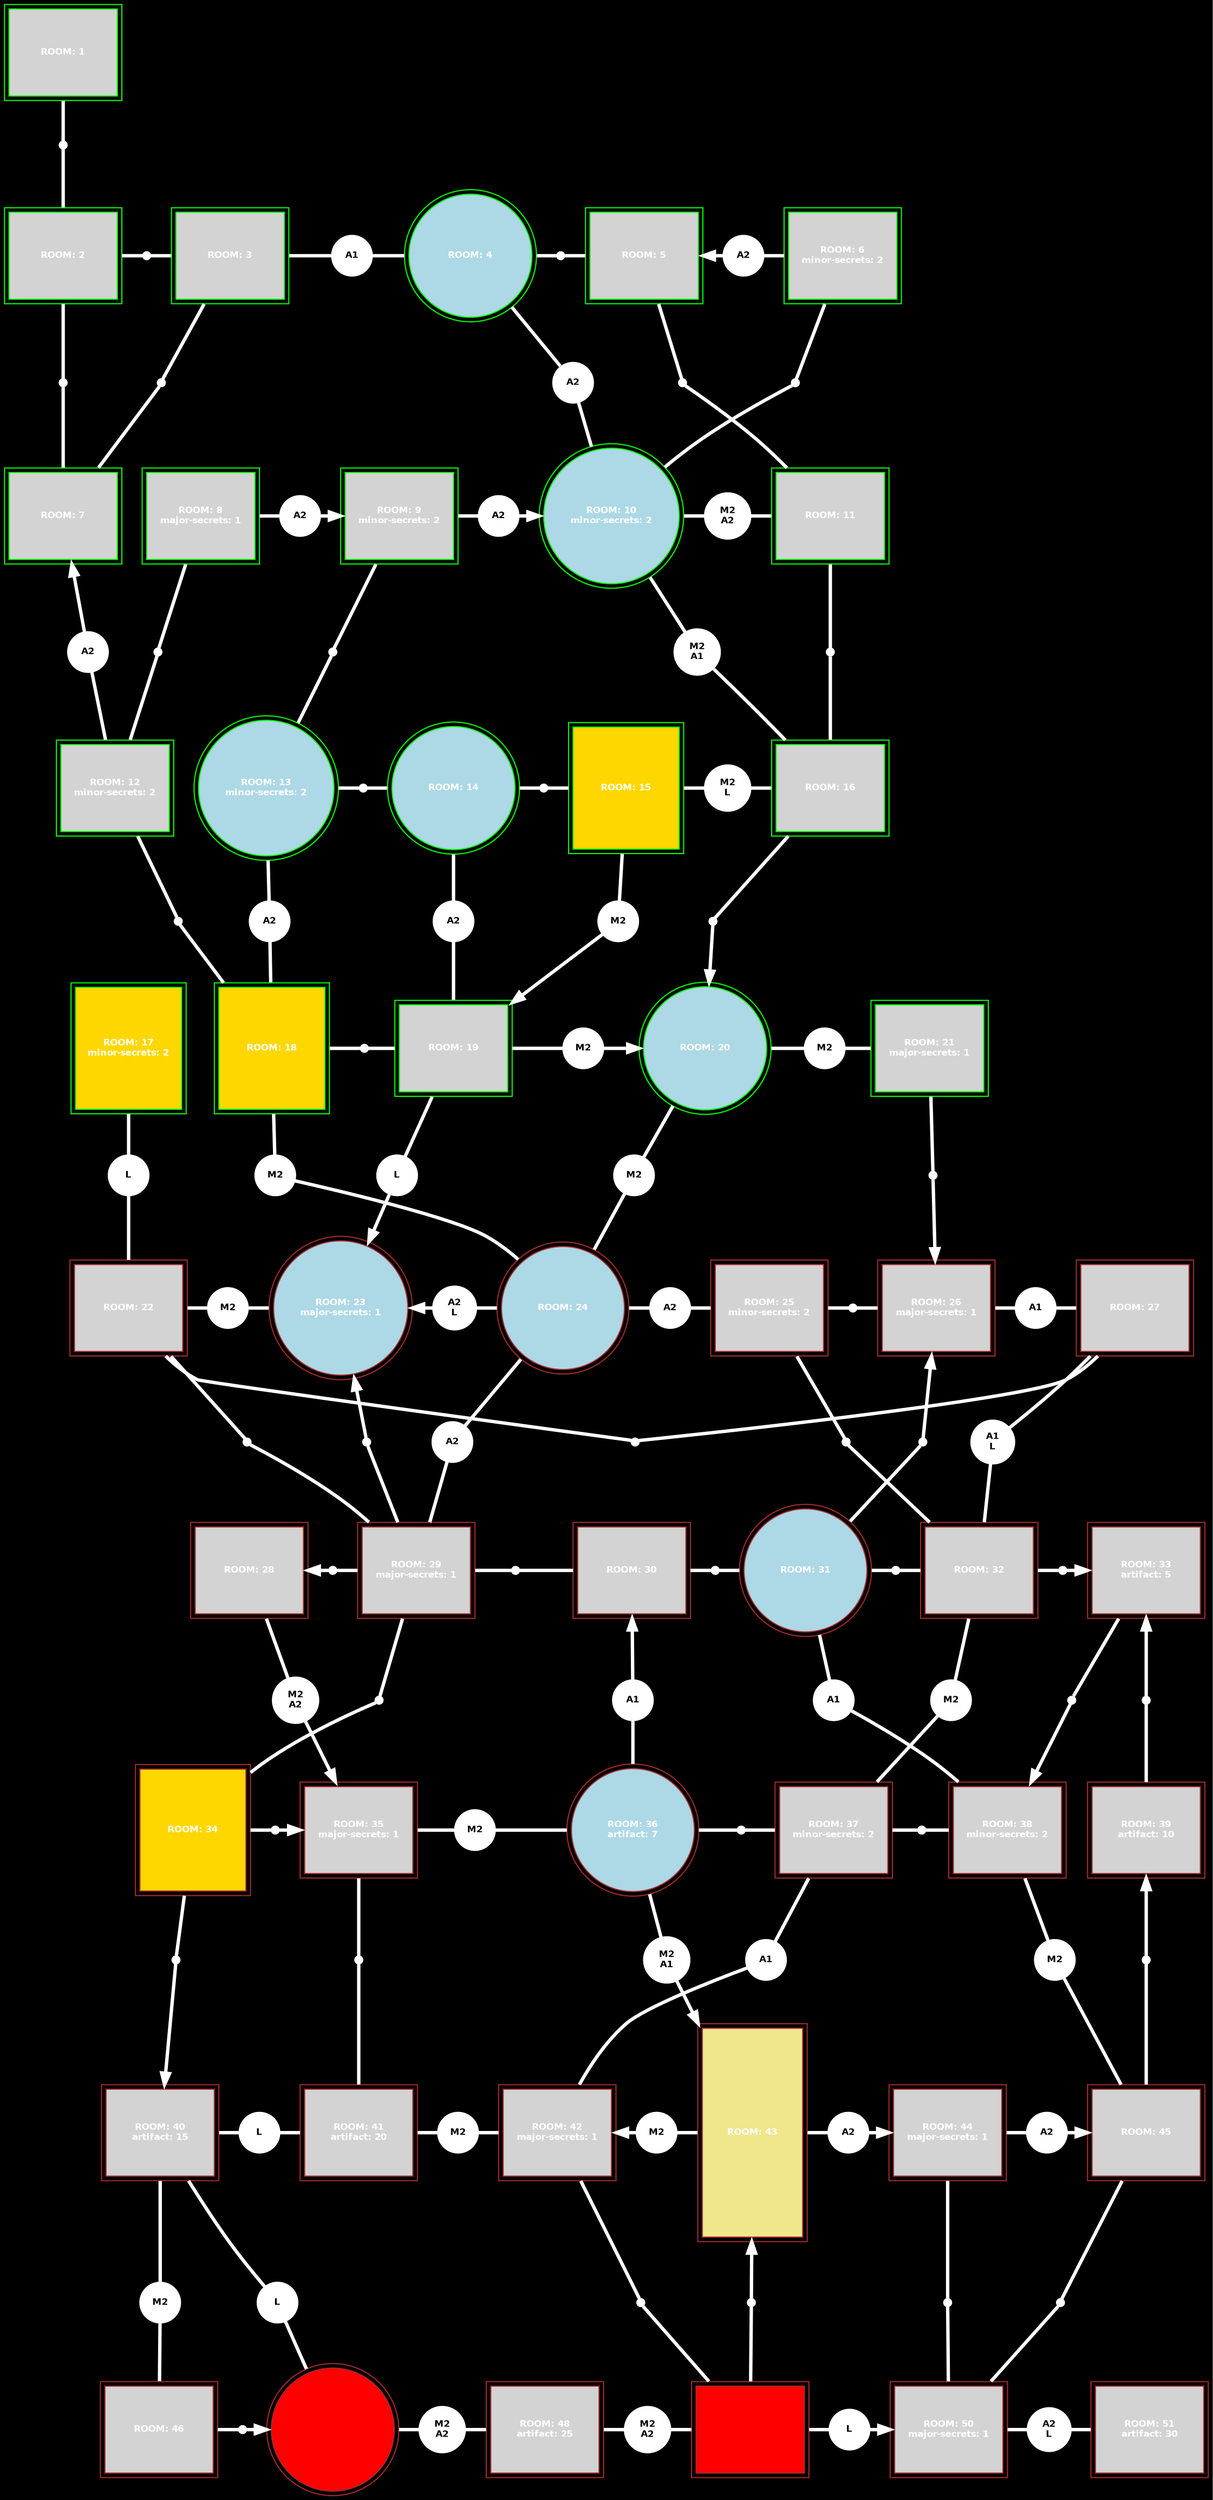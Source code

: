 digraph G {
	graph [bb="0,0,1018,2127",
		bgcolor=black,
		overlap=false,
		resolution=160
	];
	node [label="\N"];
	{
		graph [rank=same];
		1	[color=green,
			fillcolor=lightgrey,
			fontcolor=white,
			fontname="Helvetica-Bold",
			fontsize=8.0,
			height=1.0694,
			image="./orig/room.png",
			imagescale=true,
			label="ROOM: 1",
			peripheries=2,
			pos="48,2088.5",
			shape=box,
			style=filled,
			width=1.3333];
	}
	{
		graph [rank=same];
		"1-2"	[color=white,
			fillcolor=white,
			fontcolor=black,
			fontname="Helvetica-Bold",
			fontsize=8.0,
			height=0.097222,
			label="",
			pos="48,2010.5",
			shape=circle,
			style=filled,
			width=0.097222];
	}
	{
		graph [rank=same];
		2	[color=green,
			fillcolor=lightgrey,
			fontcolor=white,
			fontname="Helvetica-Bold",
			fontsize=8.0,
			height=1.0694,
			image="./orig/room.png",
			imagescale=true,
			label="ROOM: 2",
			peripheries=2,
			pos="48,1916.5",
			shape=box,
			style=filled,
			width=1.3333];
		"2-3"	[color=white,
			fillcolor=white,
			fontcolor=black,
			fontname="Helvetica-Bold",
			fontsize=8.0,
			height=0.097222,
			label="",
			pos="118,1916.5",
			shape=circle,
			style=filled,
			width=0.097222];
		3	[color=green,
			fillcolor=lightgrey,
			fontcolor=white,
			fontname="Helvetica-Bold",
			fontsize=8.0,
			height=1.0694,
			image="./orig/room.png",
			imagescale=true,
			label="ROOM: 3",
			peripheries=2,
			pos="188,1916.5",
			shape=box,
			style=filled,
			width=1.3333];
		"3-4"	[color=white,
			fillcolor=white,
			fontcolor=black,
			fontname="Helvetica-Bold",
			fontsize=8.0,
			height=0.5,
			label=A1,
			pos="292,1916.5",
			shape=circle,
			style=filled,
			width=0.5];
		4	[color=green,
			fillcolor=lightblue,
			fontcolor=white,
			fontname="Helvetica-Bold",
			fontsize=8.0,
			height=1.5139,
			image="./orig/crystal-cave.png",
			imagescale=true,
			label="ROOM: 4",
			peripheries=2,
			pos="393,1916.5",
			shape=circle,
			style=filled,
			width=1.5139];
		"4-5"	[color=white,
			fillcolor=white,
			fontcolor=black,
			fontname="Helvetica-Bold",
			fontsize=8.0,
			height=0.097222,
			label="",
			pos="469,1916.5",
			shape=circle,
			style=filled,
			width=0.097222];
		5	[color=green,
			fillcolor=lightgrey,
			fontcolor=white,
			fontname="Helvetica-Bold",
			fontsize=8.0,
			height=1.0694,
			image="./orig/room.png",
			imagescale=true,
			label="ROOM: 5",
			peripheries=2,
			pos="539,1916.5",
			shape=box,
			style=filled,
			width=1.3333];
		"6-5"	[color=white,
			fillcolor=white,
			fontcolor=black,
			fontname="Helvetica-Bold",
			fontsize=8.0,
			height=0.5,
			label=A2,
			pos="623,1916.5",
			shape=circle,
			style=filled,
			width=0.5];
		6	[color=green,
			fillcolor=lightgrey,
			fontcolor=white,
			fontname="Helvetica-Bold",
			fontsize=8.0,
			height=1.0694,
			image="./orig/room.png",
			imagescale=true,
			label="ROOM: 6\nminor-secrets: 2",
			peripheries=2,
			pos="707,1916.5",
			shape=box,
			style=filled,
			width=1.3333];
	}
	{
		graph [rank=same];
		"2-7"	[color=white,
			fillcolor=white,
			fontcolor=black,
			fontname="Helvetica-Bold",
			fontsize=8.0,
			height=0.097222,
			label="",
			pos="48,1808",
			shape=circle,
			style=filled,
			width=0.097222];
		"3-7"	[color=white,
			fillcolor=white,
			fontcolor=black,
			fontname="Helvetica-Bold",
			fontsize=8.0,
			height=0.097222,
			label="",
			pos="131,1808",
			shape=circle,
			style=filled,
			width=0.097222];
		"4-10"	[color=white,
			fillcolor=white,
			fontcolor=black,
			fontname="Helvetica-Bold",
			fontsize=8.0,
			height=0.5,
			label=A2,
			pos="478,1808",
			shape=circle,
			style=filled,
			width=0.5];
		"5-11"	[color=white,
			fillcolor=white,
			fontcolor=black,
			fontname="Helvetica-Bold",
			fontsize=8.0,
			height=0.097222,
			label="",
			pos="571,1808",
			shape=circle,
			style=filled,
			width=0.097222];
		"6-10"	[color=white,
			fillcolor=white,
			fontcolor=black,
			fontname="Helvetica-Bold",
			fontsize=8.0,
			height=0.097222,
			label="",
			pos="667,1808",
			shape=circle,
			style=filled,
			width=0.097222];
	}
	{
		graph [rank=same];
		7	[color=green,
			fillcolor=lightgrey,
			fontcolor=white,
			fontname="Helvetica-Bold",
			fontsize=8.0,
			height=1.0694,
			image="./orig/room.png",
			imagescale=true,
			label="ROOM: 7",
			peripheries=2,
			pos="48,1693.8",
			shape=box,
			style=filled,
			width=1.3333];
		8	[color=green,
			fillcolor=lightgrey,
			fontcolor=white,
			fontname="Helvetica-Bold",
			fontsize=8.0,
			height=1.0694,
			image="./orig/room.png",
			imagescale=true,
			label="ROOM: 8\nmajor-secrets: 1",
			peripheries=2,
			pos="162,1693.8",
			shape=box,
			style=filled,
			width=1.3333];
		"8-9"	[color=white,
			fillcolor=white,
			fontcolor=black,
			fontname="Helvetica-Bold",
			fontsize=8.0,
			height=0.5,
			label=A2,
			pos="246,1693.8",
			shape=circle,
			style=filled,
			width=0.5];
		9	[color=green,
			fillcolor=lightgrey,
			fontcolor=white,
			fontname="Helvetica-Bold",
			fontsize=8.0,
			height=1.0694,
			image="./orig/room.png",
			imagescale=true,
			label="ROOM: 9\nminor-secrets: 2",
			peripheries=2,
			pos="330,1693.8",
			shape=box,
			style=filled,
			width=1.3333];
		"9-10"	[color=white,
			fillcolor=white,
			fontcolor=black,
			fontname="Helvetica-Bold",
			fontsize=8.0,
			height=0.5,
			label=A2,
			pos="414,1693.8",
			shape=circle,
			style=filled,
			width=0.5];
		10	[color=green,
			fillcolor=lightblue,
			fontcolor=white,
			fontname="Helvetica-Bold",
			fontsize=8.0,
			height=1.6717,
			image="./orig/crystal-cave.png",
			imagescale=true,
			label="ROOM: 10\nminor-secrets: 2",
			peripheries=2,
			pos="510,1693.8",
			shape=circle,
			style=filled,
			width=1.6717];
		"10-11"	[color=white,
			fillcolor=white,
			fontcolor=black,
			fontname="Helvetica-Bold",
			fontsize=8.0,
			height=0.56961,
			label="M2\nA2",
			pos="609,1693.8",
			shape=circle,
			style=filled,
			width=0.56961];
		11	[color=green,
			fillcolor=lightgrey,
			fontcolor=white,
			fontname="Helvetica-Bold",
			fontsize=8.0,
			height=1.0694,
			image="./orig/room.png",
			imagescale=true,
			label="ROOM: 11",
			peripheries=2,
			pos="696,1693.8",
			shape=box,
			style=filled,
			width=1.3333];
	}
	{
		graph [rank=same];
		"12-7"	[color=white,
			fillcolor=white,
			fontcolor=black,
			fontname="Helvetica-Bold",
			fontsize=8.0,
			height=0.5,
			label=A2,
			pos="68,1577.1",
			shape=circle,
			style=filled,
			width=0.5];
		"8-12"	[color=white,
			fillcolor=white,
			fontcolor=black,
			fontname="Helvetica-Bold",
			fontsize=8.0,
			height=0.097222,
			label="",
			pos="128,1577.1",
			shape=circle,
			style=filled,
			width=0.097222];
		"9-13"	[color=white,
			fillcolor=white,
			fontcolor=black,
			fontname="Helvetica-Bold",
			fontsize=8.0,
			height=0.097222,
			label="",
			pos="275,1577.1",
			shape=circle,
			style=filled,
			width=0.097222];
		"10-16"	[color=white,
			fillcolor=white,
			fontcolor=black,
			fontname="Helvetica-Bold",
			fontsize=8.0,
			height=0.56961,
			label="M2\nA1",
			pos="582,1577.1",
			shape=circle,
			style=filled,
			width=0.56961];
		"11-16"	[color=white,
			fillcolor=white,
			fontcolor=black,
			fontname="Helvetica-Bold",
			fontsize=8.0,
			height=0.097222,
			label="",
			pos="696,1577.1",
			shape=circle,
			style=filled,
			width=0.097222];
	}
	{
		graph [rank=same];
		12	[color=green,
			fillcolor=lightgrey,
			fontcolor=white,
			fontname="Helvetica-Bold",
			fontsize=8.0,
			height=1.0694,
			image="./orig/room.png",
			imagescale=true,
			label="ROOM: 12\nminor-secrets: 2",
			peripheries=2,
			pos="94,1460.4",
			shape=box,
			style=filled,
			width=1.3333];
		13	[color=green,
			fillcolor=lightblue,
			fontcolor=white,
			fontname="Helvetica-Bold",
			fontsize=8.0,
			height=1.6717,
			image="./orig/crystal-cave.png",
			imagescale=true,
			label="ROOM: 13\nminor-secrets: 2",
			peripheries=2,
			pos="220,1460.4",
			shape=circle,
			style=filled,
			width=1.6717];
		"13-14"	[color=white,
			fillcolor=white,
			fontcolor=black,
			fontname="Helvetica-Bold",
			fontsize=8.0,
			height=0.097222,
			label="",
			pos="302,1460.4",
			shape=circle,
			style=filled,
			width=0.097222];
		14	[color=green,
			fillcolor=lightblue,
			fontcolor=white,
			fontname="Helvetica-Bold",
			fontsize=8.0,
			height=1.5139,
			image="./orig/crystal-cave.png",
			imagescale=true,
			label="ROOM: 14",
			peripheries=2,
			pos="378,1460.4",
			shape=circle,
			style=filled,
			width=1.5139];
		"14-15"	[color=white,
			fillcolor=white,
			fontcolor=black,
			fontname="Helvetica-Bold",
			fontsize=8.0,
			height=0.097222,
			label="",
			pos="454,1460.4",
			shape=circle,
			style=filled,
			width=0.097222];
		15	[color=green,
			fillcolor=gold,
			fontcolor=white,
			fontname="Helvetica-Bold",
			fontsize=8.0,
			height=1.5,
			image="./orig/store.png",
			imagescale=true,
			label="ROOM: 15",
			peripheries=2,
			pos="523,1460.4",
			shape=box,
			style=filled,
			width=1.3056];
		"15-16"	[color=white,
			fillcolor=white,
			fontcolor=black,
			fontname="Helvetica-Bold",
			fontsize=8.0,
			height=0.56961,
			label="M2\nL",
			pos="609,1460.4",
			shape=circle,
			style=filled,
			width=0.56961];
		16	[color=green,
			fillcolor=lightgrey,
			fontcolor=white,
			fontname="Helvetica-Bold",
			fontsize=8.0,
			height=1.0694,
			image="./orig/room.png",
			imagescale=true,
			label="ROOM: 16",
			peripheries=2,
			pos="696,1460.4",
			shape=box,
			style=filled,
			width=1.3333];
	}
	{
		graph [rank=same];
		"12-18"	[color=white,
			fillcolor=white,
			fontcolor=black,
			fontname="Helvetica-Bold",
			fontsize=8.0,
			height=0.097222,
			label="",
			pos="146,1346.3",
			shape=circle,
			style=filled,
			width=0.097222];
		"13-18"	[color=white,
			fillcolor=white,
			fontcolor=black,
			fontname="Helvetica-Bold",
			fontsize=8.0,
			height=0.5,
			label=A2,
			pos="223,1346.3",
			shape=circle,
			style=filled,
			width=0.5];
		"14-19"	[color=white,
			fillcolor=white,
			fontcolor=black,
			fontname="Helvetica-Bold",
			fontsize=8.0,
			height=0.5,
			label=A2,
			pos="378,1346.3",
			shape=circle,
			style=filled,
			width=0.5];
		"15-19"	[color=white,
			fillcolor=white,
			fontcolor=black,
			fontname="Helvetica-Bold",
			fontsize=8.0,
			height=0.5,
			label=M2,
			pos="516,1346.3",
			shape=circle,
			style=filled,
			width=0.5];
		"16-20"	[color=white,
			fillcolor=white,
			fontcolor=black,
			fontname="Helvetica-Bold",
			fontsize=8.0,
			height=0.097222,
			label="",
			pos="596,1346.3",
			shape=circle,
			style=filled,
			width=0.097222];
	}
	{
		graph [rank=same];
		17	[color=green,
			fillcolor=gold,
			fontcolor=white,
			fontname="Helvetica-Bold",
			fontsize=8.0,
			height=1.5,
			image="./orig/store.png",
			imagescale=true,
			label="ROOM: 17\nminor-secrets: 2",
			peripheries=2,
			pos="106,1237.8",
			shape=box,
			style=filled,
			width=1.3056];
		18	[color=green,
			fillcolor=gold,
			fontcolor=white,
			fontname="Helvetica-Bold",
			fontsize=8.0,
			height=1.5,
			image="./orig/store.png",
			imagescale=true,
			label="ROOM: 18",
			peripheries=2,
			pos="225,1237.8",
			shape=box,
			style=filled,
			width=1.3056];
		"18-19"	[color=white,
			fillcolor=white,
			fontcolor=black,
			fontname="Helvetica-Bold",
			fontsize=8.0,
			height=0.097222,
			label="",
			pos="303,1237.8",
			shape=circle,
			style=filled,
			width=0.097222];
		19	[color=green,
			fillcolor=lightgrey,
			fontcolor=white,
			fontname="Helvetica-Bold",
			fontsize=8.0,
			height=1.0694,
			image="./orig/room.png",
			imagescale=true,
			label="ROOM: 19",
			peripheries=2,
			pos="378,1237.8",
			shape=box,
			style=filled,
			width=1.3333];
		"19-20"	[color=white,
			fillcolor=white,
			fontcolor=black,
			fontname="Helvetica-Bold",
			fontsize=8.0,
			height=0.5,
			label=M2,
			pos="487,1237.8",
			shape=circle,
			style=filled,
			width=0.5];
		20	[color=green,
			fillcolor=lightblue,
			fontcolor=white,
			fontname="Helvetica-Bold",
			fontsize=8.0,
			height=1.5139,
			image="./orig/crystal-cave.png",
			imagescale=true,
			label="ROOM: 20",
			peripheries=2,
			pos="590,1237.8",
			shape=circle,
			style=filled,
			width=1.5139];
		"20-21"	[color=white,
			fillcolor=white,
			fontcolor=black,
			fontname="Helvetica-Bold",
			fontsize=8.0,
			height=0.5,
			label=M2,
			pos="693,1237.8",
			shape=circle,
			style=filled,
			width=0.5];
		21	[color=green,
			fillcolor=lightgrey,
			fontcolor=white,
			fontname="Helvetica-Bold",
			fontsize=8.0,
			height=1.0694,
			image="./orig/room.png",
			imagescale=true,
			label="ROOM: 21\nmajor-secrets: 1",
			peripheries=2,
			pos="783,1237.8",
			shape=box,
			style=filled,
			width=1.3333];
	}
	{
		graph [rank=same];
		"17-22"	[color=white,
			fillcolor=white,
			fontcolor=black,
			fontname="Helvetica-Bold",
			fontsize=8.0,
			height=0.5,
			label=L,
			pos="106,1129.3",
			shape=circle,
			style=filled,
			width=0.5];
		"18-24"	[color=white,
			fillcolor=white,
			fontcolor=black,
			fontname="Helvetica-Bold",
			fontsize=8.0,
			height=0.5,
			label=M2,
			pos="228,1129.3",
			shape=circle,
			style=filled,
			width=0.5];
		"19-23"	[color=white,
			fillcolor=white,
			fontcolor=black,
			fontname="Helvetica-Bold",
			fontsize=8.0,
			height=0.5,
			label=L,
			pos="332,1129.3",
			shape=circle,
			style=filled,
			width=0.5];
		"20-24"	[color=white,
			fillcolor=white,
			fontcolor=black,
			fontname="Helvetica-Bold",
			fontsize=8.0,
			height=0.5,
			label=M2,
			pos="533,1129.3",
			shape=circle,
			style=filled,
			width=0.5];
		"21-26"	[color=white,
			fillcolor=white,
			fontcolor=black,
			fontname="Helvetica-Bold",
			fontsize=8.0,
			height=0.097222,
			label="",
			pos="786,1129.3",
			shape=circle,
			style=filled,
			width=0.097222];
	}
	{
		graph [rank=same];
		22	[color=brown,
			fillcolor=lightgrey,
			fontcolor=white,
			fontname="Helvetica-Bold",
			fontsize=8.0,
			height=1.0694,
			image="./orig/room-depths.png",
			imagescale=true,
			label="ROOM: 22",
			peripheries=2,
			pos="106,1015.7",
			shape=box,
			style=filled,
			width=1.3333];
		"22-23"	[color=white,
			fillcolor=white,
			fontcolor=black,
			fontname="Helvetica-Bold",
			fontsize=8.0,
			height=0.5,
			label=M2,
			pos="190,1015.7",
			shape=circle,
			style=filled,
			width=0.5];
		23	[color=brown,
			fillcolor=lightblue,
			fontcolor=white,
			fontname="Helvetica-Bold",
			fontsize=8.0,
			height=1.6535,
			image="./orig/crystal-cave.png",
			imagescale=true,
			label="ROOM: 23\nmajor-secrets: 1",
			peripheries=2,
			pos="286,1015.7",
			shape=circle,
			style=filled,
			width=1.6535];
		"24-23"	[color=white,
			fillcolor=white,
			fontcolor=black,
			fontname="Helvetica-Bold",
			fontsize=8.0,
			height=0.53033,
			label="A2\nL",
			pos="383,1015.7",
			shape=circle,
			style=filled,
			width=0.53033];
		24	[color=brown,
			fillcolor=lightblue,
			fontcolor=white,
			fontname="Helvetica-Bold",
			fontsize=8.0,
			height=1.5139,
			image="./orig/crystal-cave.png",
			imagescale=true,
			label="ROOM: 24",
			peripheries=2,
			pos="475,1015.7",
			shape=circle,
			style=filled,
			width=1.5139];
		"24-25"	[color=white,
			fillcolor=white,
			fontcolor=black,
			fontname="Helvetica-Bold",
			fontsize=8.0,
			height=0.5,
			label=A2,
			pos="566,1015.7",
			shape=circle,
			style=filled,
			width=0.5];
		25	[color=brown,
			fillcolor=lightgrey,
			fontcolor=white,
			fontname="Helvetica-Bold",
			fontsize=8.0,
			height=1.0694,
			image="./orig/room-depths.png",
			imagescale=true,
			label="ROOM: 25\nminor-secrets: 2",
			peripheries=2,
			pos="650,1015.7",
			shape=box,
			style=filled,
			width=1.3333];
		"25-26"	[color=white,
			fillcolor=white,
			fontcolor=black,
			fontname="Helvetica-Bold",
			fontsize=8.0,
			height=0.097222,
			label="",
			pos="720,1015.7",
			shape=circle,
			style=filled,
			width=0.097222];
		26	[color=brown,
			fillcolor=lightgrey,
			fontcolor=white,
			fontname="Helvetica-Bold",
			fontsize=8.0,
			height=1.0694,
			image="./orig/room-depths.png",
			imagescale=true,
			label="ROOM: 26\nmajor-secrets: 1",
			peripheries=2,
			pos="790,1015.7",
			shape=box,
			style=filled,
			width=1.3333];
		"26-27"	[color=white,
			fillcolor=white,
			fontcolor=black,
			fontname="Helvetica-Bold",
			fontsize=8.0,
			height=0.5,
			label=A1,
			pos="874,1015.7",
			shape=circle,
			style=filled,
			width=0.5];
		27	[color=brown,
			fillcolor=lightgrey,
			fontcolor=white,
			fontname="Helvetica-Bold",
			fontsize=8.0,
			height=1.0694,
			image="./orig/room-depths.png",
			imagescale=true,
			label="ROOM: 27",
			peripheries=2,
			pos="958,1015.7",
			shape=box,
			style=filled,
			width=1.3333];
	}
	{
		graph [rank=same];
		"22-29"	[color=white,
			fillcolor=white,
			fontcolor=black,
			fontname="Helvetica-Bold",
			fontsize=8.0,
			height=0.097222,
			label="",
			pos="206,901.12",
			shape=circle,
			style=filled,
			width=0.097222];
		"29-23"	[color=white,
			fillcolor=white,
			fontcolor=black,
			fontname="Helvetica-Bold",
			fontsize=8.0,
			height=0.097222,
			label="",
			pos="308,901.12",
			shape=circle,
			style=filled,
			width=0.097222];
		"24-29"	[color=white,
			fillcolor=white,
			fontcolor=black,
			fontname="Helvetica-Bold",
			fontsize=8.0,
			height=0.5,
			label=A2,
			pos="384,901.12",
			shape=circle,
			style=filled,
			width=0.5];
		"25-32"	[color=white,
			fillcolor=white,
			fontcolor=black,
			fontname="Helvetica-Bold",
			fontsize=8.0,
			height=0.097222,
			label="",
			pos="714,901.12",
			shape=circle,
			style=filled,
			width=0.097222];
		"31-26"	[color=white,
			fillcolor=white,
			fontcolor=black,
			fontname="Helvetica-Bold",
			fontsize=8.0,
			height=0.097222,
			label="",
			pos="778,901.12",
			shape=circle,
			style=filled,
			width=0.097222];
		"27-32"	[color=white,
			fillcolor=white,
			fontcolor=black,
			fontname="Helvetica-Bold",
			fontsize=8.0,
			height=0.53033,
			label="A1\nL",
			pos="838,901.12",
			shape=circle,
			style=filled,
			width=0.53033];
	}
	{
		graph [rank=same];
		28	[color=brown,
			fillcolor=lightgrey,
			fontcolor=white,
			fontname="Helvetica-Bold",
			fontsize=8.0,
			height=1.0694,
			image="./orig/room-depths.png",
			imagescale=true,
			label="ROOM: 28",
			peripheries=2,
			pos="213,791.52",
			shape=box,
			style=filled,
			width=1.3333];
		"29-28"	[color=white,
			fillcolor=white,
			fontcolor=black,
			fontname="Helvetica-Bold",
			fontsize=8.0,
			height=0.097222,
			label="",
			pos="283,791.52",
			shape=circle,
			style=filled,
			width=0.097222];
		29	[color=brown,
			fillcolor=lightgrey,
			fontcolor=white,
			fontname="Helvetica-Bold",
			fontsize=8.0,
			height=1.0694,
			image="./orig/room-depths.png",
			imagescale=true,
			label="ROOM: 29\nmajor-secrets: 1",
			peripheries=2,
			pos="353,791.52",
			shape=box,
			style=filled,
			width=1.3333];
		"29-30"	[color=white,
			fillcolor=white,
			fontcolor=black,
			fontname="Helvetica-Bold",
			fontsize=8.0,
			height=0.097222,
			label="",
			pos="437,791.52",
			shape=circle,
			style=filled,
			width=0.097222];
		30	[color=brown,
			fillcolor=lightgrey,
			fontcolor=white,
			fontname="Helvetica-Bold",
			fontsize=8.0,
			height=1.0694,
			image="./orig/room-depths.png",
			imagescale=true,
			label="ROOM: 30",
			peripheries=2,
			pos="535,791.52",
			shape=box,
			style=filled,
			width=1.3333];
		"30-31"	[color=white,
			fillcolor=white,
			fontcolor=black,
			fontname="Helvetica-Bold",
			fontsize=8.0,
			height=0.097222,
			label="",
			pos="605,791.52",
			shape=circle,
			style=filled,
			width=0.097222];
		31	[color=brown,
			fillcolor=lightblue,
			fontcolor=white,
			fontname="Helvetica-Bold",
			fontsize=8.0,
			height=1.5139,
			image="./orig/crystal-cave.png",
			imagescale=true,
			label="ROOM: 31",
			peripheries=2,
			pos="681,791.52",
			shape=circle,
			style=filled,
			width=1.5139];
		"31-32"	[color=white,
			fillcolor=white,
			fontcolor=black,
			fontname="Helvetica-Bold",
			fontsize=8.0,
			height=0.097222,
			label="",
			pos="757,791.52",
			shape=circle,
			style=filled,
			width=0.097222];
		32	[color=brown,
			fillcolor=lightgrey,
			fontcolor=white,
			fontname="Helvetica-Bold",
			fontsize=8.0,
			height=1.0694,
			image="./orig/room-depths.png",
			imagescale=true,
			label="ROOM: 32",
			peripheries=2,
			pos="827,791.52",
			shape=box,
			style=filled,
			width=1.3333];
		"32-33"	[color=white,
			fillcolor=white,
			fontcolor=black,
			fontname="Helvetica-Bold",
			fontsize=8.0,
			height=0.097222,
			label="",
			pos="897,791.52",
			shape=circle,
			style=filled,
			width=0.097222];
		33	[color=brown,
			fillcolor=lightgrey,
			fontcolor=white,
			fontname="Helvetica-Bold",
			fontsize=8.0,
			height=1.0694,
			image="./orig/room-depths.png",
			imagescale=true,
			label="ROOM: 33\nartifact: 5",
			peripheries=2,
			pos="967,791.52",
			shape=box,
			style=filled,
			width=1.3333];
	}
	{
		graph [rank=same];
		"28-35"	[color=white,
			fillcolor=white,
			fontcolor=black,
			fontname="Helvetica-Bold",
			fontsize=8.0,
			height=0.56961,
			label="M2\nA2",
			pos="250,680.52",
			shape=circle,
			style=filled,
			width=0.56961];
		"29-34"	[color=white,
			fillcolor=white,
			fontcolor=black,
			fontname="Helvetica-Bold",
			fontsize=8.0,
			height=0.097222,
			label="",
			pos="322,680.52",
			shape=circle,
			style=filled,
			width=0.097222];
		"36-30"	[color=white,
			fillcolor=white,
			fontcolor=black,
			fontname="Helvetica-Bold",
			fontsize=8.0,
			height=0.5,
			label=A1,
			pos="536,680.52",
			shape=circle,
			style=filled,
			width=0.5];
		"31-38"	[color=white,
			fillcolor=white,
			fontcolor=black,
			fontname="Helvetica-Bold",
			fontsize=8.0,
			height=0.5,
			label=A1,
			pos="704,680.52",
			shape=circle,
			style=filled,
			width=0.5];
		"32-37"	[color=white,
			fillcolor=white,
			fontcolor=black,
			fontname="Helvetica-Bold",
			fontsize=8.0,
			height=0.5,
			label=M2,
			pos="804,680.52",
			shape=circle,
			style=filled,
			width=0.5];
		"33-38"	[color=white,
			fillcolor=white,
			fontcolor=black,
			fontname="Helvetica-Bold",
			fontsize=8.0,
			height=0.097222,
			label="",
			pos="905,680.52",
			shape=circle,
			style=filled,
			width=0.097222];
		"39-33"	[color=white,
			fillcolor=white,
			fontcolor=black,
			fontname="Helvetica-Bold",
			fontsize=8.0,
			height=0.097222,
			label="",
			pos="967,680.52",
			shape=circle,
			style=filled,
			width=0.097222];
	}
	{
		graph [rank=same];
		34	[color=brown,
			fillcolor=gold,
			fontcolor=white,
			fontname="Helvetica-Bold",
			fontsize=8.0,
			height=1.5,
			image="./orig/store.png",
			imagescale=true,
			label="ROOM: 34",
			peripheries=2,
			pos="162,569.51",
			shape=box,
			style=filled,
			width=1.3056];
		"34-35"	[color=white,
			fillcolor=white,
			fontcolor=black,
			fontname="Helvetica-Bold",
			fontsize=8.0,
			height=0.097222,
			label="",
			pos="231,569.51",
			shape=circle,
			style=filled,
			width=0.097222];
		35	[color=brown,
			fillcolor=lightgrey,
			fontcolor=white,
			fontname="Helvetica-Bold",
			fontsize=8.0,
			height=1.0694,
			image="./orig/room-depths.png",
			imagescale=true,
			label="ROOM: 35\nmajor-secrets: 1",
			peripheries=2,
			pos="301,569.51",
			shape=box,
			style=filled,
			width=1.3333];
		"35-36"	[color=white,
			fillcolor=white,
			fontcolor=black,
			fontname="Helvetica-Bold",
			fontsize=8.0,
			height=0.5,
			label=M2,
			pos="400,569.51",
			shape=circle,
			style=filled,
			width=0.5];
		36	[color=brown,
			fillcolor=lightblue,
			fontcolor=white,
			fontname="Helvetica-Bold",
			fontsize=8.0,
			height=1.5139,
			image="./orig/crystal-cave.png",
			imagescale=true,
			label="ROOM: 36\nartifact: 7",
			peripheries=2,
			pos="536,569.51",
			shape=circle,
			style=filled,
			width=1.5139];
		"36-37"	[color=white,
			fillcolor=white,
			fontcolor=black,
			fontname="Helvetica-Bold",
			fontsize=8.0,
			height=0.097222,
			label="",
			pos="628,569.51",
			shape=circle,
			style=filled,
			width=0.097222];
		37	[color=brown,
			fillcolor=lightgrey,
			fontcolor=white,
			fontname="Helvetica-Bold",
			fontsize=8.0,
			height=1.0694,
			image="./orig/room-depths.png",
			imagescale=true,
			label="ROOM: 37\nminor-secrets: 2",
			peripheries=2,
			pos="706,569.51",
			shape=box,
			style=filled,
			width=1.3333];
		"37-38"	[color=white,
			fillcolor=white,
			fontcolor=black,
			fontname="Helvetica-Bold",
			fontsize=8.0,
			height=0.097222,
			label="",
			pos="780,569.51",
			shape=circle,
			style=filled,
			width=0.097222];
		38	[color=brown,
			fillcolor=lightgrey,
			fontcolor=white,
			fontname="Helvetica-Bold",
			fontsize=8.0,
			height=1.0694,
			image="./orig/room-depths.png",
			imagescale=true,
			label="ROOM: 38\nminor-secrets: 2",
			peripheries=2,
			pos="852,569.51",
			shape=box,
			style=filled,
			width=1.3333];
		39	[color=brown,
			fillcolor=lightgrey,
			fontcolor=white,
			fontname="Helvetica-Bold",
			fontsize=8.0,
			height=1.0694,
			image="./orig/room-depths.png",
			imagescale=true,
			label="ROOM: 39\nartifact: 10",
			peripheries=2,
			pos="967,569.51",
			shape=box,
			style=filled,
			width=1.3333];
	}
	{
		graph [rank=same];
		"34-40"	[color=white,
			fillcolor=white,
			fontcolor=black,
			fontname="Helvetica-Bold",
			fontsize=8.0,
			height=0.097222,
			label="",
			pos="147,458.51",
			shape=circle,
			style=filled,
			width=0.097222];
		"35-41"	[color=white,
			fillcolor=white,
			fontcolor=black,
			fontname="Helvetica-Bold",
			fontsize=8.0,
			height=0.097222,
			label="",
			pos="301,458.51",
			shape=circle,
			style=filled,
			width=0.097222];
		"36-43"	[color=white,
			fillcolor=white,
			fontcolor=black,
			fontname="Helvetica-Bold",
			fontsize=8.0,
			height=0.56961,
			label="M2\nA1",
			pos="564,458.51",
			shape=circle,
			style=filled,
			width=0.56961];
		"37-42"	[color=white,
			fillcolor=white,
			fontcolor=black,
			fontname="Helvetica-Bold",
			fontsize=8.0,
			height=0.5,
			label=A1,
			pos="650,458.51",
			shape=circle,
			style=filled,
			width=0.5];
		"38-45"	[color=white,
			fillcolor=white,
			fontcolor=black,
			fontname="Helvetica-Bold",
			fontsize=8.0,
			height=0.5,
			label=M2,
			pos="890,458.51",
			shape=circle,
			style=filled,
			width=0.5];
		"45-39"	[color=white,
			fillcolor=white,
			fontcolor=black,
			fontname="Helvetica-Bold",
			fontsize=8.0,
			height=0.097222,
			label="",
			pos="967,458.51",
			shape=circle,
			style=filled,
			width=0.097222];
	}
	{
		graph [rank=same];
		40	[color=brown,
			fillcolor=lightgrey,
			fontcolor=white,
			fontname="Helvetica-Bold",
			fontsize=8.0,
			height=1.0694,
			image="./orig/room-depths.png",
			imagescale=true,
			label="ROOM: 40\nartifact: 15",
			peripheries=2,
			pos="133,309.5",
			shape=box,
			style=filled,
			width=1.3333];
		"40-41"	[color=white,
			fillcolor=white,
			fontcolor=black,
			fontname="Helvetica-Bold",
			fontsize=8.0,
			height=0.5,
			label=L,
			pos="217,309.5",
			shape=circle,
			style=filled,
			width=0.5];
		41	[color=brown,
			fillcolor=lightgrey,
			fontcolor=white,
			fontname="Helvetica-Bold",
			fontsize=8.0,
			height=1.0694,
			image="./orig/room-depths.png",
			imagescale=true,
			label="ROOM: 41\nartifact: 20",
			peripheries=2,
			pos="301,309.5",
			shape=box,
			style=filled,
			width=1.3333];
		"41-42"	[color=white,
			fillcolor=white,
			fontcolor=black,
			fontname="Helvetica-Bold",
			fontsize=8.0,
			height=0.5,
			label=M2,
			pos="385,309.5",
			shape=circle,
			style=filled,
			width=0.5];
		42	[color=brown,
			fillcolor=lightgrey,
			fontcolor=white,
			fontname="Helvetica-Bold",
			fontsize=8.0,
			height=1.0694,
			image="./orig/room-depths.png",
			imagescale=true,
			label="ROOM: 42\nmajor-secrets: 1",
			peripheries=2,
			pos="469,309.5",
			shape=box,
			style=filled,
			width=1.3333];
		"43-42"	[color=white,
			fillcolor=white,
			fontcolor=black,
			fontname="Helvetica-Bold",
			fontsize=8.0,
			height=0.5,
			label=M2,
			pos="553,309.5",
			shape=circle,
			style=filled,
			width=0.5];
		43	[color=brown,
			fillcolor=khaki,
			fontcolor=white,
			fontname="Helvetica-Bold",
			fontsize=8.0,
			height=2.5694,
			image="./orig/monkey-idols.png",
			imagescale=true,
			label="ROOM: 43",
			peripheries=2,
			pos="634,309.5",
			shape=box,
			style=filled,
			width=1.2361];
		"43-44"	[color=white,
			fillcolor=white,
			fontcolor=black,
			fontname="Helvetica-Bold",
			fontsize=8.0,
			height=0.5,
			label=A2,
			pos="715,309.5",
			shape=circle,
			style=filled,
			width=0.5];
		44	[color=brown,
			fillcolor=lightgrey,
			fontcolor=white,
			fontname="Helvetica-Bold",
			fontsize=8.0,
			height=1.0694,
			image="./orig/room-depths.png",
			imagescale=true,
			label="ROOM: 44\nmajor-secrets: 1",
			peripheries=2,
			pos="799,309.5",
			shape=box,
			style=filled,
			width=1.3333];
		"44-45"	[color=white,
			fillcolor=white,
			fontcolor=black,
			fontname="Helvetica-Bold",
			fontsize=8.0,
			height=0.5,
			label=A2,
			pos="883,309.5",
			shape=circle,
			style=filled,
			width=0.5];
		45	[color=brown,
			fillcolor=lightgrey,
			fontcolor=white,
			fontname="Helvetica-Bold",
			fontsize=8.0,
			height=1.0694,
			image="./orig/room-depths.png",
			imagescale=true,
			label="ROOM: 45",
			peripheries=2,
			pos="967,309.5",
			shape=box,
			style=filled,
			width=1.3333];
	}
	{
		graph [rank=same];
		"46-40"	[color=white,
			fillcolor=white,
			fontcolor=black,
			fontname="Helvetica-Bold",
			fontsize=8.0,
			height=0.5,
			label=M2,
			pos="133,163",
			shape=circle,
			style=filled,
			width=0.5];
		"40-47"	[color=white,
			fillcolor=white,
			fontcolor=black,
			fontname="Helvetica-Bold",
			fontsize=8.0,
			height=0.5,
			label=L,
			pos="233,163",
			shape=circle,
			style=filled,
			width=0.5];
		"42-49"	[color=white,
			fillcolor=white,
			fontcolor=black,
			fontname="Helvetica-Bold",
			fontsize=8.0,
			height=0.097222,
			label="",
			pos="539,163",
			shape=circle,
			style=filled,
			width=0.097222];
		"49-43"	[color=white,
			fillcolor=white,
			fontcolor=black,
			fontname="Helvetica-Bold",
			fontsize=8.0,
			height=0.097222,
			label="",
			pos="633,163",
			shape=circle,
			style=filled,
			width=0.097222];
		"44-50"	[color=white,
			fillcolor=white,
			fontcolor=black,
			fontname="Helvetica-Bold",
			fontsize=8.0,
			height=0.097222,
			label="",
			pos="799,163",
			shape=circle,
			style=filled,
			width=0.097222];
		"45-50"	[color=white,
			fillcolor=white,
			fontcolor=black,
			fontname="Helvetica-Bold",
			fontsize=8.0,
			height=0.097222,
			label="",
			pos="895,163",
			shape=circle,
			style=filled,
			width=0.097222];
	}
	{
		graph [rank=same];
		46	[color=brown,
			fillcolor=lightgrey,
			fontcolor=white,
			fontname="Helvetica-Bold",
			fontsize=8.0,
			height=1.0694,
			image="./orig/room-depths.png",
			imagescale=true,
			label="ROOM: 46",
			peripheries=2,
			pos="132,54.5",
			shape=box,
			style=filled,
			width=1.3333];
		"46-47"	[color=white,
			fillcolor=white,
			fontcolor=black,
			fontname="Helvetica-Bold",
			fontsize=8.0,
			height=0.097222,
			label="",
			pos="202,54.5",
			shape=circle,
			style=filled,
			width=0.097222];
		47	[color=brown,
			fillcolor=red,
			fontcolor=red,
			fontname="Helvetica-Bold",
			fontsize=8.0,
			height=1.5139,
			image="./orig/crystal-cave-heal.png",
			imagescale=true,
			label="ROOM: 47\nheal: 1",
			peripheries=2,
			pos="278,54.5",
			shape=circle,
			style=filled,
			width=1.5139];
		"47-48"	[color=white,
			fillcolor=white,
			fontcolor=black,
			fontname="Helvetica-Bold",
			fontsize=8.0,
			height=0.56961,
			label="M2\nA2",
			pos="371,54.5",
			shape=circle,
			style=filled,
			width=0.56961];
		48	[color=brown,
			fillcolor=lightgrey,
			fontcolor=white,
			fontname="Helvetica-Bold",
			fontsize=8.0,
			height=1.0694,
			image="./orig/room-depths.png",
			imagescale=true,
			label="ROOM: 48\nartifact: 25",
			peripheries=2,
			pos="458,54.5",
			shape=box,
			style=filled,
			width=1.3333];
		"48-49"	[color=white,
			fillcolor=white,
			fontcolor=black,
			fontname="Helvetica-Bold",
			fontsize=8.0,
			height=0.56961,
			label="M2\nA2",
			pos="545,54.5",
			shape=circle,
			style=filled,
			width=0.56961];
		49	[color=brown,
			fillcolor=red,
			fontcolor=red,
			fontname="Helvetica-Bold",
			fontsize=8.0,
			height=1.0694,
			image="./orig/room-depths-heal.png",
			imagescale=true,
			label="ROOM: 49\nheal: 1",
			peripheries=2,
			pos="632,54.5",
			shape=box,
			style=filled,
			width=1.3333];
		"49-50"	[color=white,
			fillcolor=white,
			fontcolor=black,
			fontname="Helvetica-Bold",
			fontsize=8.0,
			height=0.5,
			label=L,
			pos="716,54.5",
			shape=circle,
			style=filled,
			width=0.5];
		50	[color=brown,
			fillcolor=lightgrey,
			fontcolor=white,
			fontname="Helvetica-Bold",
			fontsize=8.0,
			height=1.0694,
			image="./orig/room-depths.png",
			imagescale=true,
			label="ROOM: 50\nmajor-secrets: 1",
			peripheries=2,
			pos="800,54.5",
			shape=box,
			style=filled,
			width=1.3333];
		"50-51"	[color=white,
			fillcolor=white,
			fontcolor=black,
			fontname="Helvetica-Bold",
			fontsize=8.0,
			height=0.53033,
			label="A2\nL",
			pos="885,54.5",
			shape=circle,
			style=filled,
			width=0.53033];
		51	[color=brown,
			fillcolor=lightgrey,
			fontcolor=white,
			fontname="Helvetica-Bold",
			fontsize=8.0,
			height=1.0694,
			image="./orig/room-depths.png",
			imagescale=true,
			label="ROOM: 51\nartifact: 30",
			peripheries=2,
			pos="970,54.5",
			shape=box,
			style=filled,
			width=1.3333];
	}
	{
		graph [rank=same];
	}
	1 -> "1-2"	[color=white,
		dir=none,
		penwidth=3.0,
		pos="48,2049.9 48,2035 48,2019.9 48,2014.1"];
	"1-2" -> 2	[color=white,
		dir=none,
		penwidth=3.0,
		pos="48,2006.8 48,1999.1 48,1975.9 48,1955.1"];
	2 -> "2-3"	[color=white,
		dir=none,
		penwidth=3.0,
		pos="96.125,1916.5 102.16,1916.5 108.2,1916.5 114.24,1916.5"];
	2 -> "2-7"	[color=white,
		dir=none,
		penwidth=3.0,
		pos="48,1877.9 48,1852.1 48,1820.8 48,1811.6"];
	"2-3" -> 3	[color=white,
		dir=none,
		penwidth=3.0,
		pos="121.55,1916.5 127.7,1916.5 133.84,1916.5 139.98,1916.5"];
	3 -> "3-4"	[color=white,
		dir=none,
		penwidth=3.0,
		pos="236.34,1916.5 248.81,1916.5 261.27,1916.5 273.74,1916.5"];
	3 -> "3-7"	[color=white,
		dir=none,
		penwidth=3.0,
		pos="167.9,1877.9 154.06,1852.1 137.3,1820.8 132.41,1811.6"];
	"3-4" -> 4	[color=white,
		dir=none,
		penwidth=3.0,
		pos="310.15,1916.5 319.53,1916.5 328.92,1916.5 338.31,1916.5"];
	4 -> "4-5"	[color=white,
		dir=none,
		penwidth=3.0,
		pos="447.62,1916.5 453.53,1916.5 459.43,1916.5 465.33,1916.5"];
	4 -> "4-10"	[color=white,
		dir=none,
		penwidth=3.0,
		pos="426.59,1873.4 441.07,1855.3 456.99,1835.3 467.22,1822.5"];
	"4-5" -> 5	[color=white,
		dir=none,
		penwidth=3.0,
		pos="472.55,1916.5 478.7,1916.5 484.84,1916.5 490.98,1916.5"];
	5 -> "6-5"	[color=white,
		dir=back,
		penwidth=3.0,
		pos="s,587.23,1916.5 597.41,1916.5 599.89,1916.5 602.36,1916.5 604.84,1916.5"];
	5 -> "5-11"	[color=white,
		dir=none,
		penwidth=3.0,
		pos="550.28,1877.9 558.06,1852.1 567.46,1820.8 570.21,1811.6"];
	"6-5" -> 6	[color=white,
		dir=none,
		penwidth=3.0,
		pos="641.05,1916.5 646.97,1916.5 652.9,1916.5 658.82,1916.5"];
	6 -> "6-10"	[color=white,
		dir=none,
		penwidth=3.0,
		pos="692.9,1877.9 683.18,1852.1 671.42,1820.8 667.99,1811.6"];
	"2-7" -> 7	[color=white,
		dir=none,
		penwidth=3.0,
		pos="48,1804.2 48,1794.3 48,1759.9 48,1732.3"];
	"3-7" -> 7	[color=white,
		dir=none,
		penwidth=3.0,
		pos="129.27,1804.7 122.42,1795.4 96.642,1760.6 75.93,1732.6"];
	"4-10" -> 10	[color=white,
		dir=none,
		penwidth=3.0,
		pos="482.72,1790.4 485.68,1780.1 489.68,1766.1 493.7,1751.9"];
	"5-11" -> 11	[color=white,
		dir=none,
		penwidth=3.0,
		pos="573.7,1805.1 583.08,1798.5 614.98,1775.6 639,1754 646.42,1747.3 654.04,1739.9 661.21,1732.6"];
	"6-10" -> 10	[color=white,
		dir=none,
		penwidth=3.0,
		pos="664.16,1805.5 652.94,1799.6 610.81,1777 579,1754 570.81,1748.1 562.41,1741.4 554.4,1734.8"];
	7 -> "12-7"	[color=white,
		dir=back,
		penwidth=3.0,
		pos="s,54.549,1655.3 56.342,1645 59.448,1627.2 62.772,1608.1 65.073,1594.9"];
	8 -> "8-9"	[color=white,
		dir=none,
		penwidth=3.0,
		pos="210.23,1693.8 216.1,1693.8 221.97,1693.8 227.84,1693.8"];
	8 -> "8-12"	[color=white,
		dir=none,
		penwidth=3.0,
		pos="150.87,1655.3 142.35,1626.5 131.58,1590.2 128.72,1580.6"];
	"8-9" -> 9	[color=white,
		dir=forward,
		penwidth=3.0,
		pos="e,281.82,1693.8 264.05,1693.8 266.55,1693.8 269.05,1693.8 271.55,1693.8"];
	9 -> "9-10"	[color=white,
		dir=none,
		penwidth=3.0,
		pos="378.23,1693.8 384.1,1693.8 389.97,1693.8 395.84,1693.8"];
	9 -> "9-13"	[color=white,
		dir=none,
		penwidth=3.0,
		pos="311.99,1655.3 298.21,1626.5 280.8,1590.2 276.17,1580.6"];
	"9-10" -> 10	[color=white,
		dir=forward,
		penwidth=3.0,
		pos="e,449.67,1693.8 432,1693.8 434.49,1693.8 436.97,1693.8 439.46,1693.8"];
	10 -> "10-11"	[color=white,
		dir=none,
		penwidth=3.0,
		pos="570.33,1693.8 576.37,1693.8 582.41,1693.8 588.46,1693.8"];
	10 -> "10-16"	[color=white,
		dir=none,
		penwidth=3.0,
		pos="541.58,1642.5 552.31,1625.4 563.57,1607.5 571.48,1594.9"];
	"10-11" -> 11	[color=white,
		dir=none,
		penwidth=3.0,
		pos="629.73,1693.8 635.77,1693.8 641.81,1693.8 647.85,1693.8"];
	11 -> "11-16"	[color=white,
		dir=none,
		penwidth=3.0,
		pos="696,1655.3 696,1626.8 696,1590.9 696,1580.8"];
	"12-7" -> 12	[color=white,
		dir=none,
		penwidth=3.0,
		pos="71.836,1559.2 75.396,1543.5 80.821,1519.6 85.412,1499.3"];
	"8-12" -> 12	[color=white,
		dir=none,
		penwidth=3.0,
		pos="127.16,1573.3 124.14,1563.1 113.59,1527.5 105.19,1499.2"];
	"9-13" -> 13	[color=white,
		dir=none,
		penwidth=3.0,
		pos="273.85,1573.7 270.09,1565.9 257.68,1540 245.72,1515.1"];
	"10-16" -> 16	[color=white,
		dir=none,
		penwidth=3.0,
		pos="596.65,1562.1 608.24,1551 624.78,1534.9 639,1520.6 645.84,1513.7 653.07,1506.3 660,1499.2"];
	"11-16" -> 16	[color=white,
		dir=none,
		penwidth=3.0,
		pos="696,1573.3 696,1563.1 696,1527.5 696,1499.2"];
	12 -> "12-18"	[color=white,
		dir=none,
		penwidth=3.0,
		pos="111.46,1421.8 124.44,1393.8 140.62,1358.9 144.91,1349.6"];
	13 -> "13-14"	[color=white,
		dir=none,
		penwidth=3.0,
		pos="280.22,1460.4 286.23,1460.4 292.24,1460.4 298.26,1460.4"];
	13 -> "13-18"	[color=white,
		dir=none,
		penwidth=3.0,
		pos="221.59,1400.1 221.94,1387 222.28,1374.2 222.54,1364.5"];
	"13-14" -> 14	[color=white,
		dir=none,
		penwidth=3.0,
		pos="305.56,1460.4 311.5,1460.4 317.45,1460.4 323.39,1460.4"];
	14 -> "14-15"	[color=white,
		dir=none,
		penwidth=3.0,
		pos="432.62,1460.4 438.53,1460.4 444.43,1460.4 450.33,1460.4"];
	14 -> "14-19"	[color=white,
		dir=none,
		penwidth=3.0,
		pos="378,1405.7 378,1390.7 378,1375.5 378,1364.4"];
	"14-15" -> 15	[color=white,
		dir=none,
		penwidth=3.0,
		pos="457.5,1460.4 463.64,1460.4 469.78,1460.4 475.92,1460.4"];
	15 -> "15-16"	[color=white,
		dir=none,
		penwidth=3.0,
		pos="570.03,1460.4 576.12,1460.4 582.21,1460.4 588.3,1460.4"];
	15 -> "15-19"	[color=white,
		dir=none,
		penwidth=3.0,
		pos="519.68,1406.3 518.74,1391.1 517.77,1375.7 517.07,1364.4"];
	"15-16" -> 16	[color=white,
		dir=none,
		penwidth=3.0,
		pos="629.73,1460.4 635.77,1460.4 641.81,1460.4 647.85,1460.4"];
	16 -> "16-20"	[color=white,
		dir=none,
		penwidth=3.0,
		pos="662.42,1421.8 637.23,1393.5 605.78,1358.2 597.87,1349.4"];
	"12-18" -> 18	[color=white,
		dir=none,
		penwidth=3.0,
		pos="147.65,1343 152.79,1336.1 169.15,1314 185.51,1292"];
	"13-18" -> 18	[color=white,
		dir=none,
		penwidth=3.0,
		pos="223.32,1328.2 223.51,1318.3 223.75,1305.3 224,1292.2"];
	"14-19" -> 19	[color=white,
		dir=none,
		penwidth=3.0,
		pos="378,1328.2 378,1314.3 378,1294.2 378,1276.6"];
	"15-19" -> 19	[color=white,
		dir=forward,
		penwidth=3.0,
		pos="e,426.22,1276 502.01,1334.5 486.06,1322.2 458.97,1301.3 434.18,1282.1"];
	"16-20" -> 20	[color=white,
		dir=forward,
		penwidth=3.0,
		pos="e,593.02,1292.4 595.85,1342.6 595.5,1336.5 594.59,1320.3 593.59,1302.5"];
	17 -> "17-22"	[color=white,
		dir=none,
		penwidth=3.0,
		pos="106,1183.5 106,1170.4 106,1157.3 106,1147.4"];
	18 -> "18-19"	[color=white,
		dir=none,
		penwidth=3.0,
		pos="272.23,1237.8 281.2,1237.8 290.18,1237.8 299.15,1237.8"];
	18 -> "18-24"	[color=white,
		dir=none,
		penwidth=3.0,
		pos="226.5,1183.5 226.87,1170.4 227.24,1157.3 227.52,1147.4"];
	"18-19" -> 19	[color=white,
		dir=none,
		penwidth=3.0,
		pos="306.52,1237.8 314.33,1237.8 322.15,1237.8 329.97,1237.8"];
	19 -> "19-20"	[color=white,
		dir=none,
		penwidth=3.0,
		pos="426.11,1237.8 440.38,1237.8 454.65,1237.8 468.92,1237.8"];
	19 -> "19-23"	[color=white,
		dir=none,
		penwidth=3.0,
		pos="361.78,1199.2 353.92,1181 344.89,1160.1 338.86,1146.1"];
	"19-20" -> 20	[color=white,
		dir=forward,
		penwidth=3.0,
		pos="e,535.28,1237.8 505.11,1237.8 511.71,1237.8 518.31,1237.8 524.91,1237.8"];
	20 -> "20-21"	[color=white,
		dir=none,
		penwidth=3.0,
		pos="644.72,1237.8 654.78,1237.8 664.84,1237.8 674.89,1237.8"];
	20 -> "20-24"	[color=white,
		dir=none,
		penwidth=3.0,
		pos="564.67,1189.4 556.22,1173.7 547.4,1157.2 541.22,1145.6"];
	"20-21" -> 21	[color=white,
		dir=none,
		penwidth=3.0,
		pos="711.28,1237.8 719.13,1237.8 726.97,1237.8 734.81,1237.8"];
	21 -> "21-26"	[color=white,
		dir=none,
		penwidth=3.0,
		pos="784.06,1199.2 784.79,1173.3 785.67,1142 785.93,1132.9"];
	"17-22" -> 22	[color=white,
		dir=none,
		penwidth=3.0,
		pos="106,1110.8 106,1095.8 106,1073.5 106,1054.3"];
	"18-24" -> 24	[color=white,
		dir=none,
		penwidth=3.0,
		pos="245.4,1124.3 285.25,1115 381.94,1091.6 411,1075.3 420.45,1070 429.65,1063 437.99,1055.8"];
	"19-23" -> 23	[color=white,
		dir=forward,
		penwidth=3.0,
		pos="e,308.38,1071 325.41,1112.3 321.84,1103.6 317.17,1092.3 312.31,1080.5"];
	"20-24" -> 24	[color=white,
		dir=none,
		penwidth=3.0,
		pos="524.94,1112.8 518.4,1100.2 508.82,1081.8 499.8,1064.4"];
	"21-26" -> 26	[color=white,
		dir=forward,
		penwidth=3.0,
		pos="e,788.65,1054.3 786.1,1125.5 786.41,1116.9 787.39,1089.6 788.29,1064.5"];
	22 -> "22-23"	[color=white,
		dir=none,
		penwidth=3.0,
		pos="154.23,1015.7 160.1,1015.7 165.97,1015.7 171.84,1015.7"];
	22 -> "22-29"	[color=white,
		dir=none,
		penwidth=3.0,
		pos="139.3,977.23 164.53,948.82 196.16,913.2 204.12,904.24"];
	"22-27"	[color=white,
		fillcolor=white,
		fontcolor=black,
		fontname="Helvetica-Bold",
		fontsize=8.0,
		height=0.097222,
		label="",
		pos="539,901.12",
		shape=circle,
		style=filled,
		width=0.097222];
	22 -> "22-27"	[color=white,
		dir=none,
		penwidth=3.0,
		pos="135.44,977.08 143.53,969 152.89,961.35 163,956.21 165.22,955.08 499.24,907.75 535.77,902.57"];
	"22-23" -> 23	[color=white,
		dir=none,
		penwidth=3.0,
		pos="208,1015.7 214.09,1015.7 220.19,1015.7 226.28,1015.7"];
	23 -> "24-23"	[color=white,
		dir=back,
		penwidth=3.0,
		pos="s,345.87,1015.7 355.98,1015.7 358.61,1015.7 361.23,1015.7 363.85,1015.7"];
	23 -> "29-23"	[color=white,
		dir=back,
		penwidth=3.0,
		pos="s,297.26,957.11 299.2,947.15 302.88,928.32 306.22,911.24 307.47,904.82"];
	"24-23" -> 24	[color=white,
		dir=none,
		penwidth=3.0,
		pos="402.41,1015.7 408.36,1015.7 414.32,1015.7 420.27,1015.7"];
	24 -> "24-25"	[color=white,
		dir=none,
		penwidth=3.0,
		pos="529.74,1015.7 535.79,1015.7 541.83,1015.7 547.87,1015.7"];
	24 -> "24-29"	[color=white,
		dir=none,
		penwidth=3.0,
		pos="441.11,972.8 424.74,952.54 406.22,929.61 394.82,915.51"];
	"24-25" -> 25	[color=white,
		dir=none,
		penwidth=3.0,
		pos="584.05,1015.7 589.97,1015.7 595.9,1015.7 601.82,1015.7"];
	25 -> "25-26"	[color=white,
		dir=none,
		penwidth=3.0,
		pos="698.12,1015.7 704.16,1015.7 710.2,1015.7 716.24,1015.7"];
	25 -> "25-32"	[color=white,
		dir=none,
		penwidth=3.0,
		pos="671.31,977.23 687.31,949.08 707.34,913.84 712.65,904.48"];
	"25-26" -> 26	[color=white,
		dir=none,
		penwidth=3.0,
		pos="723.55,1015.7 729.7,1015.7 735.84,1015.7 741.98,1015.7"];
	26 -> "26-27"	[color=white,
		dir=none,
		penwidth=3.0,
		pos="838.23,1015.7 844.1,1015.7 849.97,1015.7 855.84,1015.7"];
	26 -> "31-26"	[color=white,
		dir=back,
		penwidth=3.0,
		pos="s,786,977.23 784.93,967.19 782.2,941.51 779.2,913.34 778.28,904.75"];
	"26-27" -> 27	[color=white,
		dir=none,
		penwidth=3.0,
		pos="892.05,1015.7 897.97,1015.7 903.9,1015.7 909.82,1015.7"];
	27 -> "27-32"	[color=white,
		dir=none,
		penwidth=3.0,
		pos="922.3,977.09 915.35,970.04 908.03,962.81 901,956.21 884.82,941.01 865.31,924.52 852.33,913.8"];
	"22-29" -> 29	[color=white,
		dir=none,
		penwidth=3.0,
		pos="208.63,898.8 219.74,893.19 263.72,870.43 296,846.02 302.39,841.19 308.86,835.75 315.03,830.23"];
	"29-23" -> 29	[color=white,
		dir=none,
		penwidth=3.0,
		pos="309.11,897.46 313,888.17 326.32,856.32 337.27,830.13"];
	"24-29" -> 29	[color=white,
		dir=none,
		penwidth=3.0,
		pos="379.16,883.31 375.07,869.12 369.07,848.29 363.84,830.15"];
	"25-32" -> 32	[color=white,
		dir=none,
		penwidth=3.0,
		pos="716.36,897.87 725.52,889.15 759.59,856.71 787.53,830.11"];
	"31-26" -> 31	[color=white,
		dir=none,
		penwidth=3.0,
		pos="775.97,897.87 768.36,889.42 740.67,858.71 717.14,832.61"];
	"27-32" -> 32	[color=white,
		dir=none,
		penwidth=3.0,
		pos="836.13,881.86 834.69,867.72 832.63,847.63 830.84,830.08"];
	28 -> "29-28"	[color=white,
		dir=back,
		penwidth=3.0,
		pos="s,261.12,791.52 271.31,791.52 273.96,791.52 276.6,791.52 279.24,791.52"];
	28 -> "28-35"	[color=white,
		dir=none,
		penwidth=3.0,
		pos="225.73,753.01 231.8,735.15 238.78,714.59 243.69,700.11"];
	"29-28" -> 29	[color=white,
		dir=none,
		penwidth=3.0,
		pos="286.55,791.52 292.7,791.52 298.84,791.52 304.98,791.52"];
	29 -> "29-30"	[color=white,
		dir=none,
		penwidth=3.0,
		pos="401.23,791.52 411.95,791.52 422.66,791.52 433.37,791.52"];
	29 -> "29-34"	[color=white,
		dir=none,
		penwidth=3.0,
		pos="342.33,753.01 334.7,726.16 325.32,693.2 322.71,684"];
	"29-30" -> 30	[color=white,
		dir=none,
		penwidth=3.0,
		pos="440.83,791.52 456.16,791.52 471.48,791.52 486.81,791.52"];
	30 -> "30-31"	[color=white,
		dir=none,
		penwidth=3.0,
		pos="583.12,791.52 589.16,791.52 595.2,791.52 601.24,791.52"];
	30 -> "36-30"	[color=white,
		dir=back,
		penwidth=3.0,
		pos="s,535.34,753.01 535.44,742.83 535.58,727.08 535.73,710.55 535.84,698.64"];
	"30-31" -> 31	[color=white,
		dir=none,
		penwidth=3.0,
		pos="608.56,791.52 614.5,791.52 620.45,791.52 626.39,791.52"];
	31 -> "31-32"	[color=white,
		dir=none,
		penwidth=3.0,
		pos="735.62,791.52 741.53,791.52 747.43,791.52 753.33,791.52"];
	31 -> "31-38"	[color=white,
		dir=none,
		penwidth=3.0,
		pos="692.1,737.94 695.13,723.56 698.2,709.01 700.46,698.29"];
	"31-32" -> 32	[color=white,
		dir=none,
		penwidth=3.0,
		pos="760.55,791.52 766.7,791.52 772.84,791.52 778.98,791.52"];
	32 -> "32-33"	[color=white,
		dir=none,
		penwidth=3.0,
		pos="875.12,791.52 881.16,791.52 887.2,791.52 893.24,791.52"];
	32 -> "32-37"	[color=white,
		dir=none,
		penwidth=3.0,
		pos="819.08,753.01 815.16,734.41 810.62,712.88 807.55,698.35"];
	"32-33" -> 33	[color=white,
		dir=forward,
		penwidth=3.0,
		pos="e,918.98,791.52 900.55,791.52 903.34,791.52 906.12,791.52 908.9,791.52"];
	33 -> "33-38"	[color=white,
		dir=none,
		penwidth=3.0,
		pos="945.66,753.01 930.39,726.16 911.64,693.2 906.41,684"];
	33 -> "39-33"	[color=white,
		dir=back,
		penwidth=3.0,
		pos="s,967,753.01 967,742.81 967,718.61 967,692.61 967,684.26"];
	"28-35" -> 35	[color=white,
		dir=forward,
		penwidth=3.0,
		pos="e,283.25,608.44 258.42,661.52 264,649.6 271.59,633.37 278.82,617.92"];
	"29-34" -> 34	[color=white,
		dir=none,
		penwidth=3.0,
		pos="318.97,678.24 306.18,672.75 255.6,650.36 219,624.01 215.7,621.63 212.38,619.08 209.11,616.42"];
	"36-30" -> 36	[color=white,
		dir=none,
		penwidth=3.0,
		pos="536,662.49 536,652.07 536,638.11 536,624.22"];
	"31-38" -> 38	[color=white,
		dir=none,
		penwidth=3.0,
		pos="719.34,671.07 737.52,660.81 768.45,642.57 793,624.01 799.51,619.09 806.15,613.6 812.52,608.06"];
	"32-37" -> 37	[color=white,
		dir=none,
		penwidth=3.0,
		pos="792.37,666.59 779.5,652.26 758.14,628.5 739.88,608.2"];
	"33-38" -> 38	[color=white,
		dir=forward,
		penwidth=3.0,
		pos="e,870.25,608.05 903.69,676.82 899.6,668.42 886.66,641.8 874.75,617.3"];
	"39-33" -> 39	[color=white,
		dir=none,
		penwidth=3.0,
		pos="967,676.82 967,667.35 967,634.7 967,608.05"];
	34 -> "34-35"	[color=white,
		dir=none,
		penwidth=3.0,
		pos="209.17,569.51 215.19,569.51 221.22,569.51 227.25,569.51"];
	34 -> "34-40"	[color=white,
		dir=none,
		penwidth=3.0,
		pos="154.68,515.29 151.58,492.8 148.45,470.03 147.38,462.28"];
	"34-35" -> 35	[color=white,
		dir=forward,
		penwidth=3.0,
		pos="e,252.98,569.51 234.55,569.51 237.34,569.51 240.12,569.51 242.9,569.51"];
	35 -> "35-36"	[color=white,
		dir=none,
		penwidth=3.0,
		pos="349.34,569.51 360.16,569.51 370.98,569.51 381.79,569.51"];
	35 -> "35-41"	[color=white,
		dir=none,
		penwidth=3.0,
		pos="301,531 301,504.39 301,471.79 301,462.25"];
	"35-36" -> 36	[color=white,
		dir=none,
		penwidth=3.0,
		pos="418.06,569.51 439.1,569.51 460.14,569.51 481.18,569.51"];
	36 -> "36-37"	[color=white,
		dir=none,
		penwidth=3.0,
		pos="590.62,569.51 601.92,569.51 613.21,569.51 624.5,569.51"];
	36 -> "36-43"	[color=white,
		dir=none,
		penwidth=3.0,
		pos="549.34,516.56 552.84,502.96 556.38,489.15 559.11,478.52"];
	"36-37" -> 37	[color=white,
		dir=none,
		penwidth=3.0,
		pos="631.66,569.51 640.37,569.51 649.08,569.51 657.79,569.51"];
	37 -> "37-38"	[color=white,
		dir=none,
		penwidth=3.0,
		pos="754.27,569.51 761.64,569.51 769.01,569.51 776.38,569.51"];
	37 -> "37-42"	[color=white,
		dir=none,
		penwidth=3.0,
		pos="686.73,531 676.86,511.78 665.38,489.44 657.92,474.91"];
	"37-38" -> 38	[color=white,
		dir=none,
		penwidth=3.0,
		pos="783.66,569.51 790.42,569.51 797.18,569.51 803.95,569.51"];
	38 -> "38-45"	[color=white,
		dir=none,
		penwidth=3.0,
		pos="865.08,531 871.65,512.15 879.27,490.3 884.33,475.76"];
	39 -> "45-39"	[color=white,
		dir=back,
		penwidth=3.0,
		pos="s,967,531 967,520.8 967,496.6 967,470.6 967,462.25"];
	"34-40" -> 40	[color=white,
		dir=forward,
		penwidth=3.0,
		pos="e,136.59,348.21 146.76,454.95 145.67,443.52 141.14,395.95 137.57,358.48"];
	"35-41" -> 41	[color=white,
		dir=none,
		penwidth=3.0,
		pos="301,454.95 301,442.45 301,386.68 301,348.21"];
	"36-43" -> 43	[color=white,
		dir=forward,
		penwidth=3.0,
		pos="e,590.38,402.1 572.44,439.77 576.17,431.96 580.86,422.1 585.99,411.33"];
	"37-42" -> 42	[color=white,
		dir=none,
		penwidth=3.0,
		pos="633.36,451.45 603.65,440.42 542.97,416.81 526,402 509.08,387.24 495.49,366.21 485.84,348.03"];
	"38-45" -> 45	[color=white,
		dir=none,
		penwidth=3.0,
		pos="897.95,442.33 909.48,420.32 931.2,378.84 947.22,348.27"];
	"45-39" -> 45	[color=white,
		dir=none,
		penwidth=3.0,
		pos="967,454.95 967,442.45 967,386.68 967,348.21"];
	40 -> "40-41"	[color=white,
		dir=none,
		penwidth=3.0,
		pos="181.23,309.5 187.1,309.5 192.97,309.5 198.84,309.5"];
	40 -> "46-40"	[color=white,
		dir=none,
		penwidth=3.0,
		pos="133,270.91 133,241.98 133,203.33 133,181.3"];
	40 -> "40-47"	[color=white,
		dir=none,
		penwidth=3.0,
		pos="154.99,270.86 165.18,254.07 177.72,234.22 190,217 200.04,202.91 212.62,187.66 221.57,177.14"];
	"40-41" -> 41	[color=white,
		dir=none,
		penwidth=3.0,
		pos="235.05,309.5 240.97,309.5 246.9,309.5 252.82,309.5"];
	41 -> "41-42"	[color=white,
		dir=none,
		penwidth=3.0,
		pos="349.23,309.5 355.1,309.5 360.97,309.5 366.84,309.5"];
	"41-42" -> 42	[color=white,
		dir=none,
		penwidth=3.0,
		pos="403.05,309.5 408.97,309.5 414.9,309.5 420.82,309.5"];
	42 -> "43-42"	[color=white,
		dir=back,
		penwidth=3.0,
		pos="s,517.23,309.5 527.41,309.5 529.89,309.5 532.36,309.5 534.84,309.5"];
	42 -> "42-49"	[color=white,
		dir=none,
		penwidth=3.0,
		pos="487.21,270.91 505.52,233.11 531.86,178.73 537.79,166.5"];
	"43-42" -> 43	[color=white,
		dir=none,
		penwidth=3.0,
		pos="571.04,309.5 577.1,309.5 583.17,309.5 589.24,309.5"];
	43 -> "43-44"	[color=white,
		dir=none,
		penwidth=3.0,
		pos="678.61,309.5 684.68,309.5 690.74,309.5 696.81,309.5"];
	43 -> "49-43"	[color=white,
		dir=back,
		penwidth=3.0,
		pos="s,633.37,216.99 633.3,206.77 633.17,188.31 633.06,172.96 633.02,166.84"];
	"43-44" -> 44	[color=white,
		dir=forward,
		penwidth=3.0,
		pos="e,750.82,309.5 733.05,309.5 735.55,309.5 738.05,309.5 740.55,309.5"];
	44 -> "44-45"	[color=white,
		dir=none,
		penwidth=3.0,
		pos="847.23,309.5 853.1,309.5 858.97,309.5 864.84,309.5"];
	44 -> "44-50"	[color=white,
		dir=none,
		penwidth=3.0,
		pos="799,270.91 799,233.11 799,178.73 799,166.5"];
	"44-45" -> 45	[color=white,
		dir=forward,
		penwidth=3.0,
		pos="e,918.82,309.5 901.05,309.5 903.55,309.5 906.05,309.5 908.55,309.5"];
	45 -> "45-50"	[color=white,
		dir=none,
		penwidth=3.0,
		pos="948.27,270.91 929.44,233.11 902.34,178.73 896.25,166.5"];
	"46-40" -> 46	[color=white,
		dir=none,
		penwidth=3.0,
		pos="132.84,144.89 132.71,131.01 132.52,110.94 132.36,93.324"];
	"40-47" -> 47	[color=white,
		dir=none,
		penwidth=3.0,
		pos="239.83,145.82 244.46,134.89 250.83,119.8 257.05,105.09"];
	"42-49" -> 49	[color=white,
		dir=none,
		penwidth=3.0,
		pos="540.94,159.78 548.43,151.2 576.13,119.48 599.04,93.247"];
	"49-43" -> 49	[color=white,
		dir=none,
		penwidth=3.0,
		pos="632.98,159.37 632.89,150.24 632.6,119.09 632.35,93.263"];
	"44-50" -> 50	[color=white,
		dir=none,
		penwidth=3.0,
		pos="799.02,159.37 799.11,150.24 799.4,119.09 799.65,93.263"];
	"45-50" -> 50	[color=white,
		dir=none,
		penwidth=3.0,
		pos="893.02,159.78 885.37,151.2 857.07,119.48 833.67,93.247"];
	46 -> "46-47"	[color=white,
		dir=none,
		penwidth=3.0,
		pos="180.12,54.5 186.16,54.5 192.2,54.5 198.24,54.5"];
	"46-47" -> 47	[color=white,
		dir=forward,
		penwidth=3.0,
		pos="e,223.39,54.5 205.56,54.5 208.16,54.5 210.76,54.5 213.36,54.5"];
	47 -> "47-48"	[color=white,
		dir=none,
		penwidth=3.0,
		pos="332.86,54.5 338.72,54.5 344.58,54.5 350.44,54.5"];
	"47-48" -> 48	[color=white,
		dir=none,
		penwidth=3.0,
		pos="391.73,54.5 397.77,54.5 403.81,54.5 409.85,54.5"];
	48 -> "48-49"	[color=white,
		dir=none,
		penwidth=3.0,
		pos="506.26,54.5 512.31,54.5 518.36,54.5 524.42,54.5"];
	"48-49" -> 49	[color=white,
		dir=none,
		penwidth=3.0,
		pos="565.73,54.5 571.77,54.5 577.81,54.5 583.85,54.5"];
	49 -> "49-50"	[color=white,
		dir=none,
		penwidth=3.0,
		pos="680.23,54.5 686.1,54.5 691.97,54.5 697.84,54.5"];
	"49-50" -> 50	[color=white,
		dir=forward,
		penwidth=3.0,
		pos="e,751.82,54.5 734.05,54.5 736.55,54.5 739.05,54.5 741.55,54.5"];
	50 -> "50-51"	[color=white,
		dir=none,
		penwidth=3.0,
		pos="848.14,54.5 854,54.5 859.85,54.5 865.71,54.5"];
	"50-51" -> 51	[color=white,
		dir=none,
		penwidth=3.0,
		pos="904.26,54.5 910.16,54.5 916.07,54.5 921.98,54.5"];
	"22-27" -> 27	[color=white,
		dir=none,
		penwidth=3.0,
		pos="542.23,902.47 576.19,906.22 866.93,938.75 901,956.21 911.1,961.38 920.45,969.04 928.54,977.12"];
}
